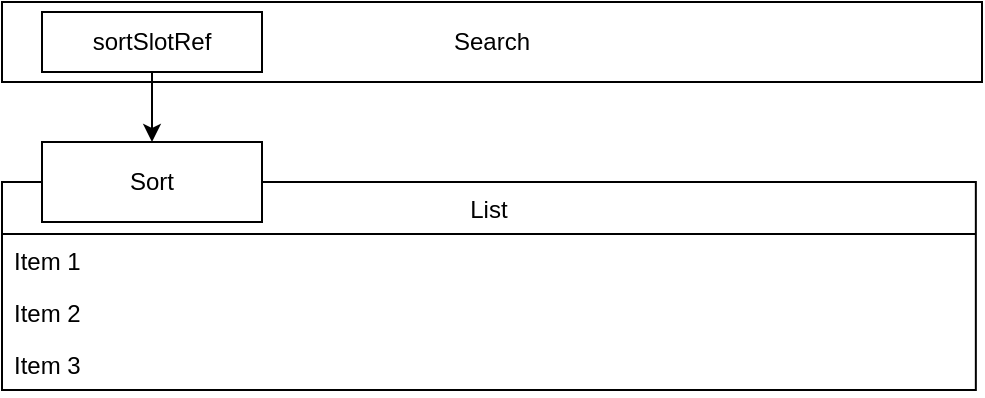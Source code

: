 <mxfile version="14.7.6" type="github" pages="2">
  <diagram id="vQMAPt3HXU0qD0LTm30a" name="Page-1">
    <mxGraphModel dx="1426" dy="867" grid="1" gridSize="10" guides="1" tooltips="1" connect="1" arrows="1" fold="1" page="1" pageScale="1" pageWidth="3300" pageHeight="2339" math="0" shadow="0">
      <root>
        <mxCell id="0" />
        <mxCell id="1" parent="0" />
        <mxCell id="uyaoq2cstAEAWZ1FQuzS-1" value="List" style="swimlane;fontStyle=0;childLayout=stackLayout;horizontal=1;startSize=26;horizontalStack=0;resizeParent=1;resizeParentMax=0;resizeLast=0;collapsible=1;marginBottom=0;" vertex="1" parent="1">
          <mxGeometry x="500" y="290" width="486.92" height="104" as="geometry" />
        </mxCell>
        <mxCell id="uyaoq2cstAEAWZ1FQuzS-2" value="Item 1" style="text;strokeColor=none;fillColor=none;align=left;verticalAlign=top;spacingLeft=4;spacingRight=4;overflow=hidden;rotatable=0;points=[[0,0.5],[1,0.5]];portConstraint=eastwest;" vertex="1" parent="uyaoq2cstAEAWZ1FQuzS-1">
          <mxGeometry y="26" width="486.92" height="26" as="geometry" />
        </mxCell>
        <mxCell id="uyaoq2cstAEAWZ1FQuzS-3" value="Item 2" style="text;strokeColor=none;fillColor=none;align=left;verticalAlign=top;spacingLeft=4;spacingRight=4;overflow=hidden;rotatable=0;points=[[0,0.5],[1,0.5]];portConstraint=eastwest;" vertex="1" parent="uyaoq2cstAEAWZ1FQuzS-1">
          <mxGeometry y="52" width="486.92" height="26" as="geometry" />
        </mxCell>
        <mxCell id="uyaoq2cstAEAWZ1FQuzS-4" value="Item 3" style="text;strokeColor=none;fillColor=none;align=left;verticalAlign=top;spacingLeft=4;spacingRight=4;overflow=hidden;rotatable=0;points=[[0,0.5],[1,0.5]];portConstraint=eastwest;" vertex="1" parent="uyaoq2cstAEAWZ1FQuzS-1">
          <mxGeometry y="78" width="486.92" height="26" as="geometry" />
        </mxCell>
        <mxCell id="uyaoq2cstAEAWZ1FQuzS-5" value="Sort" style="rounded=0;whiteSpace=wrap;html=1;" vertex="1" parent="1">
          <mxGeometry x="520" y="270" width="110" height="40" as="geometry" />
        </mxCell>
        <mxCell id="uyaoq2cstAEAWZ1FQuzS-6" value="Search" style="rounded=0;whiteSpace=wrap;html=1;" vertex="1" parent="1">
          <mxGeometry x="500" y="200" width="490" height="40" as="geometry" />
        </mxCell>
        <mxCell id="uyaoq2cstAEAWZ1FQuzS-12" value="" style="edgeStyle=orthogonalEdgeStyle;rounded=0;orthogonalLoop=1;jettySize=auto;html=1;" edge="1" parent="1" source="uyaoq2cstAEAWZ1FQuzS-8" target="uyaoq2cstAEAWZ1FQuzS-5">
          <mxGeometry relative="1" as="geometry" />
        </mxCell>
        <mxCell id="uyaoq2cstAEAWZ1FQuzS-8" value="sortSlotRef" style="rounded=0;whiteSpace=wrap;html=1;" vertex="1" parent="1">
          <mxGeometry x="520" y="205" width="110" height="30" as="geometry" />
        </mxCell>
      </root>
    </mxGraphModel>
  </diagram>
  <diagram id="cBrBOxV3FF76K7Hxo6wP" name="Page-2">
    <mxGraphModel dx="1426" dy="867" grid="1" gridSize="10" guides="1" tooltips="1" connect="1" arrows="1" fold="1" page="1" pageScale="1" pageWidth="3300" pageHeight="2339" math="0" shadow="0">
      <root>
        <mxCell id="C7Jw2aIH8M8P5DEU-sjx-0" />
        <mxCell id="C7Jw2aIH8M8P5DEU-sjx-1" parent="C7Jw2aIH8M8P5DEU-sjx-0" />
        <mxCell id="C7Jw2aIH8M8P5DEU-sjx-7" value="" style="edgeStyle=orthogonalEdgeStyle;rounded=0;orthogonalLoop=1;jettySize=auto;html=1;" edge="1" parent="C7Jw2aIH8M8P5DEU-sjx-1" target="C7Jw2aIH8M8P5DEU-sjx-6">
          <mxGeometry relative="1" as="geometry">
            <mxPoint x="1533.75" y="450" as="sourcePoint" />
          </mxGeometry>
        </mxCell>
        <mxCell id="C7Jw2aIH8M8P5DEU-sjx-29" value="" style="edgeStyle=orthogonalEdgeStyle;rounded=0;orthogonalLoop=1;jettySize=auto;html=1;" edge="1" parent="C7Jw2aIH8M8P5DEU-sjx-1" source="C7Jw2aIH8M8P5DEU-sjx-3" target="C7Jw2aIH8M8P5DEU-sjx-28">
          <mxGeometry relative="1" as="geometry" />
        </mxCell>
        <mxCell id="C7Jw2aIH8M8P5DEU-sjx-3" value="Search组件开始渲染" style="strokeWidth=2;html=1;shape=mxgraph.flowchart.terminator;whiteSpace=wrap;" vertex="1" parent="C7Jw2aIH8M8P5DEU-sjx-1">
          <mxGeometry x="1120" y="290" width="140" height="50" as="geometry" />
        </mxCell>
        <mxCell id="C7Jw2aIH8M8P5DEU-sjx-15" value="" style="edgeStyle=orthogonalEdgeStyle;rounded=0;orthogonalLoop=1;jettySize=auto;html=1;" edge="1" parent="C7Jw2aIH8M8P5DEU-sjx-1" source="C7Jw2aIH8M8P5DEU-sjx-6" target="C7Jw2aIH8M8P5DEU-sjx-14">
          <mxGeometry relative="1" as="geometry" />
        </mxCell>
        <mxCell id="C7Jw2aIH8M8P5DEU-sjx-38" value="" style="edgeStyle=orthogonalEdgeStyle;rounded=0;orthogonalLoop=1;jettySize=auto;html=1;" edge="1" parent="C7Jw2aIH8M8P5DEU-sjx-1" source="C7Jw2aIH8M8P5DEU-sjx-6" target="C7Jw2aIH8M8P5DEU-sjx-37">
          <mxGeometry relative="1" as="geometry" />
        </mxCell>
        <mxCell id="C7Jw2aIH8M8P5DEU-sjx-6" value="sortSlot?.current?" style="rhombus;whiteSpace=wrap;html=1;strokeWidth=2;" vertex="1" parent="C7Jw2aIH8M8P5DEU-sjx-1">
          <mxGeometry x="1450" y="500" width="167.5" height="80" as="geometry" />
        </mxCell>
        <mxCell id="C7Jw2aIH8M8P5DEU-sjx-19" value="" style="edgeStyle=orthogonalEdgeStyle;rounded=0;orthogonalLoop=1;jettySize=auto;html=1;" edge="1" parent="C7Jw2aIH8M8P5DEU-sjx-1" source="C7Jw2aIH8M8P5DEU-sjx-10" target="C7Jw2aIH8M8P5DEU-sjx-18">
          <mxGeometry relative="1" as="geometry" />
        </mxCell>
        <mxCell id="C7Jw2aIH8M8P5DEU-sjx-10" value="List 组件开始渲染" style="strokeWidth=2;html=1;shape=mxgraph.flowchart.terminator;whiteSpace=wrap;" vertex="1" parent="C7Jw2aIH8M8P5DEU-sjx-1">
          <mxGeometry x="1463.75" y="180" width="140" height="50" as="geometry" />
        </mxCell>
        <mxCell id="C7Jw2aIH8M8P5DEU-sjx-13" value="是" style="text;html=1;align=center;verticalAlign=middle;resizable=0;points=[];autosize=1;strokeColor=none;" vertex="1" parent="C7Jw2aIH8M8P5DEU-sjx-1">
          <mxGeometry x="1538.75" y="600" width="30" height="20" as="geometry" />
        </mxCell>
        <mxCell id="C7Jw2aIH8M8P5DEU-sjx-14" value="轮询等待" style="whiteSpace=wrap;html=1;strokeWidth=2;" vertex="1" parent="C7Jw2aIH8M8P5DEU-sjx-1">
          <mxGeometry x="1721.25" y="510" width="120" height="60" as="geometry" />
        </mxCell>
        <mxCell id="C7Jw2aIH8M8P5DEU-sjx-16" value="否" style="text;html=1;align=center;verticalAlign=middle;resizable=0;points=[];autosize=1;strokeColor=none;" vertex="1" parent="C7Jw2aIH8M8P5DEU-sjx-1">
          <mxGeometry x="1663.75" y="510" width="30" height="20" as="geometry" />
        </mxCell>
        <mxCell id="C7Jw2aIH8M8P5DEU-sjx-22" value="" style="edgeStyle=orthogonalEdgeStyle;rounded=0;orthogonalLoop=1;jettySize=auto;html=1;" edge="1" parent="C7Jw2aIH8M8P5DEU-sjx-1" source="C7Jw2aIH8M8P5DEU-sjx-18" target="C7Jw2aIH8M8P5DEU-sjx-21">
          <mxGeometry relative="1" as="geometry" />
        </mxCell>
        <mxCell id="C7Jw2aIH8M8P5DEU-sjx-27" value="" style="edgeStyle=orthogonalEdgeStyle;rounded=0;orthogonalLoop=1;jettySize=auto;html=1;" edge="1" parent="C7Jw2aIH8M8P5DEU-sjx-1" source="C7Jw2aIH8M8P5DEU-sjx-18" target="C7Jw2aIH8M8P5DEU-sjx-26">
          <mxGeometry relative="1" as="geometry" />
        </mxCell>
        <mxCell id="C7Jw2aIH8M8P5DEU-sjx-18" value="Sort条件有值" style="rhombus;whiteSpace=wrap;html=1;strokeWidth=2;" vertex="1" parent="C7Jw2aIH8M8P5DEU-sjx-1">
          <mxGeometry x="1463.75" y="270" width="140" height="80" as="geometry" />
        </mxCell>
        <mxCell id="C7Jw2aIH8M8P5DEU-sjx-21" value="Sort 组件不渲染" style="ellipse;whiteSpace=wrap;html=1;strokeWidth=2;" vertex="1" parent="C7Jw2aIH8M8P5DEU-sjx-1">
          <mxGeometry x="1693.75" y="280" width="120" height="60" as="geometry" />
        </mxCell>
        <mxCell id="C7Jw2aIH8M8P5DEU-sjx-23" value="否" style="text;html=1;align=center;verticalAlign=middle;resizable=0;points=[];autosize=1;strokeColor=none;" vertex="1" parent="C7Jw2aIH8M8P5DEU-sjx-1">
          <mxGeometry x="1643.75" y="280" width="30" height="20" as="geometry" />
        </mxCell>
        <mxCell id="C7Jw2aIH8M8P5DEU-sjx-24" value="是" style="text;html=1;align=center;verticalAlign=middle;resizable=0;points=[];autosize=1;strokeColor=none;" vertex="1" parent="C7Jw2aIH8M8P5DEU-sjx-1">
          <mxGeometry x="1553.75" y="370" width="30" height="20" as="geometry" />
        </mxCell>
        <mxCell id="C7Jw2aIH8M8P5DEU-sjx-26" value="&lt;span&gt;Sort 组件开始渲染&lt;/span&gt;" style="whiteSpace=wrap;html=1;strokeWidth=2;" vertex="1" parent="C7Jw2aIH8M8P5DEU-sjx-1">
          <mxGeometry x="1473.75" y="390" width="120" height="60" as="geometry" />
        </mxCell>
        <mxCell id="C7Jw2aIH8M8P5DEU-sjx-31" value="" style="edgeStyle=orthogonalEdgeStyle;rounded=0;orthogonalLoop=1;jettySize=auto;html=1;" edge="1" parent="C7Jw2aIH8M8P5DEU-sjx-1" source="C7Jw2aIH8M8P5DEU-sjx-28" target="C7Jw2aIH8M8P5DEU-sjx-30">
          <mxGeometry relative="1" as="geometry" />
        </mxCell>
        <mxCell id="C7Jw2aIH8M8P5DEU-sjx-43" value="" style="edgeStyle=orthogonalEdgeStyle;rounded=0;orthogonalLoop=1;jettySize=auto;html=1;" edge="1" parent="C7Jw2aIH8M8P5DEU-sjx-1" source="C7Jw2aIH8M8P5DEU-sjx-28">
          <mxGeometry relative="1" as="geometry">
            <mxPoint x="1530" y="620" as="targetPoint" />
            <Array as="points">
              <mxPoint x="1370" y="420" />
              <mxPoint x="1370" y="620" />
            </Array>
          </mxGeometry>
        </mxCell>
        <mxCell id="C7Jw2aIH8M8P5DEU-sjx-28" value="设置SortSlot 属性 filter = n" style="whiteSpace=wrap;html=1;strokeWidth=2;" vertex="1" parent="C7Jw2aIH8M8P5DEU-sjx-1">
          <mxGeometry x="1130" y="390" width="120" height="60" as="geometry" />
        </mxCell>
        <mxCell id="C7Jw2aIH8M8P5DEU-sjx-34" value="" style="edgeStyle=orthogonalEdgeStyle;rounded=0;orthogonalLoop=1;jettySize=auto;html=1;" edge="1" parent="C7Jw2aIH8M8P5DEU-sjx-1" source="C7Jw2aIH8M8P5DEU-sjx-30" target="C7Jw2aIH8M8P5DEU-sjx-33">
          <mxGeometry relative="1" as="geometry" />
        </mxCell>
        <mxCell id="C7Jw2aIH8M8P5DEU-sjx-30" value="&lt;pre style=&quot;margin-top: 10px ; margin-bottom: 0px ; color: rgb(23 , 43 , 77) ; font-size: 14px ; text-align: left&quot;&gt;监听sortSlot.current&lt;/pre&gt;&lt;pre style=&quot;margin-top: 10px ; margin-bottom: 0px ; color: rgb(23 , 43 , 77) ; font-size: 14px ; text-align: left&quot;&gt;DOMAttrModified&lt;/pre&gt;" style="whiteSpace=wrap;html=1;strokeWidth=2;" vertex="1" parent="C7Jw2aIH8M8P5DEU-sjx-1">
          <mxGeometry x="1090" y="510" width="200" height="80" as="geometry" />
        </mxCell>
        <mxCell id="C7Jw2aIH8M8P5DEU-sjx-90" value="" style="edgeStyle=orthogonalEdgeStyle;rounded=0;orthogonalLoop=1;jettySize=auto;html=1;" edge="1" parent="C7Jw2aIH8M8P5DEU-sjx-1" source="C7Jw2aIH8M8P5DEU-sjx-33" target="C7Jw2aIH8M8P5DEU-sjx-81">
          <mxGeometry relative="1" as="geometry" />
        </mxCell>
        <mxCell id="C7Jw2aIH8M8P5DEU-sjx-33" value="&lt;span&gt;sortSlot.current 属性&lt;br&gt;sort 被修改且为number类型&lt;br&gt;&lt;/span&gt;" style="whiteSpace=wrap;html=1;strokeWidth=2;" vertex="1" parent="C7Jw2aIH8M8P5DEU-sjx-1">
          <mxGeometry x="1130" y="650" width="120" height="60" as="geometry" />
        </mxCell>
        <mxCell id="C7Jw2aIH8M8P5DEU-sjx-41" value="" style="edgeStyle=orthogonalEdgeStyle;rounded=0;orthogonalLoop=1;jettySize=auto;html=1;entryX=1;entryY=0.5;entryDx=0;entryDy=0;" edge="1" parent="C7Jw2aIH8M8P5DEU-sjx-1" source="C7Jw2aIH8M8P5DEU-sjx-37" target="C7Jw2aIH8M8P5DEU-sjx-33">
          <mxGeometry relative="1" as="geometry">
            <mxPoint x="710" y="680" as="targetPoint" />
          </mxGeometry>
        </mxCell>
        <mxCell id="C7Jw2aIH8M8P5DEU-sjx-46" value="" style="edgeStyle=orthogonalEdgeStyle;rounded=0;orthogonalLoop=1;jettySize=auto;html=1;" edge="1" parent="C7Jw2aIH8M8P5DEU-sjx-1" source="C7Jw2aIH8M8P5DEU-sjx-37" target="C7Jw2aIH8M8P5DEU-sjx-45">
          <mxGeometry relative="1" as="geometry" />
        </mxCell>
        <mxCell id="C7Jw2aIH8M8P5DEU-sjx-37" value="&lt;span style=&quot;color: rgb(0 , 0 , 0) ; font-family: &amp;#34;helvetica&amp;#34; ; font-size: 12px ; font-style: normal ; font-weight: 400 ; letter-spacing: normal ; text-align: center ; text-indent: 0px ; text-transform: none ; word-spacing: 0px ; background-color: rgb(248 , 249 , 250) ; display: inline ; float: none&quot;&gt;设置SortSlot 属性&lt;br&gt;sort = n&lt;/span&gt;" style="whiteSpace=wrap;html=1;strokeWidth=2;" vertex="1" parent="C7Jw2aIH8M8P5DEU-sjx-1">
          <mxGeometry x="1473.75" y="650" width="120" height="60" as="geometry" />
        </mxCell>
        <mxCell id="C7Jw2aIH8M8P5DEU-sjx-48" value="" style="edgeStyle=orthogonalEdgeStyle;rounded=0;orthogonalLoop=1;jettySize=auto;html=1;" edge="1" parent="C7Jw2aIH8M8P5DEU-sjx-1" source="C7Jw2aIH8M8P5DEU-sjx-45" target="C7Jw2aIH8M8P5DEU-sjx-47">
          <mxGeometry relative="1" as="geometry" />
        </mxCell>
        <mxCell id="C7Jw2aIH8M8P5DEU-sjx-45" value="&lt;font face=&quot;helvetica&quot;&gt;拿取&lt;/font&gt;sortSlot.current 属性&amp;nbsp;&lt;font face=&quot;helvetica&quot;&gt;fiter&lt;/font&gt;" style="whiteSpace=wrap;html=1;strokeWidth=2;" vertex="1" parent="C7Jw2aIH8M8P5DEU-sjx-1">
          <mxGeometry x="1473.75" y="790" width="120" height="60" as="geometry" />
        </mxCell>
        <mxCell id="C7Jw2aIH8M8P5DEU-sjx-50" value="" style="edgeStyle=orthogonalEdgeStyle;rounded=0;orthogonalLoop=1;jettySize=auto;html=1;" edge="1" parent="C7Jw2aIH8M8P5DEU-sjx-1" source="C7Jw2aIH8M8P5DEU-sjx-47" target="C7Jw2aIH8M8P5DEU-sjx-49">
          <mxGeometry relative="1" as="geometry" />
        </mxCell>
        <mxCell id="C7Jw2aIH8M8P5DEU-sjx-60" value="是" style="edgeLabel;html=1;align=center;verticalAlign=middle;resizable=0;points=[];" vertex="1" connectable="0" parent="C7Jw2aIH8M8P5DEU-sjx-50">
          <mxGeometry x="-0.28" y="2" relative="1" as="geometry">
            <mxPoint as="offset" />
          </mxGeometry>
        </mxCell>
        <mxCell id="C7Jw2aIH8M8P5DEU-sjx-55" value="" style="edgeStyle=orthogonalEdgeStyle;rounded=0;orthogonalLoop=1;jettySize=auto;html=1;" edge="1" parent="C7Jw2aIH8M8P5DEU-sjx-1" source="C7Jw2aIH8M8P5DEU-sjx-47" target="C7Jw2aIH8M8P5DEU-sjx-54">
          <mxGeometry relative="1" as="geometry" />
        </mxCell>
        <mxCell id="C7Jw2aIH8M8P5DEU-sjx-61" value="否" style="edgeLabel;html=1;align=center;verticalAlign=middle;resizable=0;points=[];" vertex="1" connectable="0" parent="C7Jw2aIH8M8P5DEU-sjx-55">
          <mxGeometry x="-0.125" relative="1" as="geometry">
            <mxPoint as="offset" />
          </mxGeometry>
        </mxCell>
        <mxCell id="C7Jw2aIH8M8P5DEU-sjx-47" value="filter &amp;gt; 0" style="rhombus;whiteSpace=wrap;html=1;strokeWidth=2;" vertex="1" parent="C7Jw2aIH8M8P5DEU-sjx-1">
          <mxGeometry x="1493.75" y="890" width="80" height="60" as="geometry" />
        </mxCell>
        <mxCell id="C7Jw2aIH8M8P5DEU-sjx-93" value="" style="edgeStyle=orthogonalEdgeStyle;rounded=0;orthogonalLoop=1;jettySize=auto;html=1;" edge="1" parent="C7Jw2aIH8M8P5DEU-sjx-1" source="C7Jw2aIH8M8P5DEU-sjx-49" target="C7Jw2aIH8M8P5DEU-sjx-91">
          <mxGeometry relative="1" as="geometry" />
        </mxCell>
        <mxCell id="C7Jw2aIH8M8P5DEU-sjx-49" value="渲染一个&lt;br&gt;排序下拉弹层按钮&lt;br&gt;“排序”" style="whiteSpace=wrap;html=1;strokeWidth=2;" vertex="1" parent="C7Jw2aIH8M8P5DEU-sjx-1">
          <mxGeometry x="1473.75" y="1050" width="120" height="60" as="geometry" />
        </mxCell>
        <mxCell id="C7Jw2aIH8M8P5DEU-sjx-57" value="" style="edgeStyle=orthogonalEdgeStyle;rounded=0;orthogonalLoop=1;jettySize=auto;html=1;" edge="1" parent="C7Jw2aIH8M8P5DEU-sjx-1" source="C7Jw2aIH8M8P5DEU-sjx-54" target="C7Jw2aIH8M8P5DEU-sjx-56">
          <mxGeometry relative="1" as="geometry" />
        </mxCell>
        <mxCell id="C7Jw2aIH8M8P5DEU-sjx-62" value="是" style="edgeLabel;html=1;align=center;verticalAlign=middle;resizable=0;points=[];" vertex="1" connectable="0" parent="C7Jw2aIH8M8P5DEU-sjx-57">
          <mxGeometry x="-0.244" y="2" relative="1" as="geometry">
            <mxPoint as="offset" />
          </mxGeometry>
        </mxCell>
        <mxCell id="C7Jw2aIH8M8P5DEU-sjx-59" value="" style="edgeStyle=orthogonalEdgeStyle;rounded=0;orthogonalLoop=1;jettySize=auto;html=1;" edge="1" parent="C7Jw2aIH8M8P5DEU-sjx-1" source="C7Jw2aIH8M8P5DEU-sjx-54" target="C7Jw2aIH8M8P5DEU-sjx-58">
          <mxGeometry relative="1" as="geometry" />
        </mxCell>
        <mxCell id="C7Jw2aIH8M8P5DEU-sjx-63" value="否" style="edgeLabel;html=1;align=center;verticalAlign=middle;resizable=0;points=[];" vertex="1" connectable="0" parent="C7Jw2aIH8M8P5DEU-sjx-59">
          <mxGeometry x="-0.114" relative="1" as="geometry">
            <mxPoint as="offset" />
          </mxGeometry>
        </mxCell>
        <mxCell id="C7Jw2aIH8M8P5DEU-sjx-54" value="sort &amp;gt; 3" style="rhombus;whiteSpace=wrap;html=1;strokeWidth=2;" vertex="1" parent="C7Jw2aIH8M8P5DEU-sjx-1">
          <mxGeometry x="1653.75" y="880" width="100" height="80" as="geometry" />
        </mxCell>
        <mxCell id="C7Jw2aIH8M8P5DEU-sjx-92" value="" style="edgeStyle=orthogonalEdgeStyle;rounded=0;orthogonalLoop=1;jettySize=auto;html=1;" edge="1" parent="C7Jw2aIH8M8P5DEU-sjx-1" source="C7Jw2aIH8M8P5DEU-sjx-56" target="C7Jw2aIH8M8P5DEU-sjx-91">
          <mxGeometry relative="1" as="geometry" />
        </mxCell>
        <mxCell id="C7Jw2aIH8M8P5DEU-sjx-56" value="渲染三个字段，右侧下拉弹层按钮&lt;br&gt;“更多排序”" style="whiteSpace=wrap;html=1;strokeWidth=2;" vertex="1" parent="C7Jw2aIH8M8P5DEU-sjx-1">
          <mxGeometry x="1643.75" y="1050" width="120" height="60" as="geometry" />
        </mxCell>
        <mxCell id="C7Jw2aIH8M8P5DEU-sjx-58" value="默认排序、排序1、2、3" style="whiteSpace=wrap;html=1;strokeWidth=2;" vertex="1" parent="C7Jw2aIH8M8P5DEU-sjx-1">
          <mxGeometry x="1823.75" y="890" width="170" height="60" as="geometry" />
        </mxCell>
        <mxCell id="C7Jw2aIH8M8P5DEU-sjx-77" value="" style="edgeStyle=orthogonalEdgeStyle;rounded=0;orthogonalLoop=1;jettySize=auto;html=1;" edge="1" source="C7Jw2aIH8M8P5DEU-sjx-81" target="C7Jw2aIH8M8P5DEU-sjx-82" parent="C7Jw2aIH8M8P5DEU-sjx-1">
          <mxGeometry relative="1" as="geometry" />
        </mxCell>
        <mxCell id="C7Jw2aIH8M8P5DEU-sjx-78" value="是" style="edgeLabel;html=1;align=center;verticalAlign=middle;resizable=0;points=[];" vertex="1" connectable="0" parent="C7Jw2aIH8M8P5DEU-sjx-77">
          <mxGeometry x="-0.28" y="2" relative="1" as="geometry">
            <mxPoint as="offset" />
          </mxGeometry>
        </mxCell>
        <mxCell id="C7Jw2aIH8M8P5DEU-sjx-79" value="" style="edgeStyle=orthogonalEdgeStyle;rounded=0;orthogonalLoop=1;jettySize=auto;html=1;" edge="1" source="C7Jw2aIH8M8P5DEU-sjx-81" parent="C7Jw2aIH8M8P5DEU-sjx-1">
          <mxGeometry relative="1" as="geometry">
            <mxPoint x="1310" y="820" as="targetPoint" />
          </mxGeometry>
        </mxCell>
        <mxCell id="C7Jw2aIH8M8P5DEU-sjx-80" value="否" style="edgeLabel;html=1;align=center;verticalAlign=middle;resizable=0;points=[];" vertex="1" connectable="0" parent="C7Jw2aIH8M8P5DEU-sjx-79">
          <mxGeometry x="-0.125" relative="1" as="geometry">
            <mxPoint as="offset" />
          </mxGeometry>
        </mxCell>
        <mxCell id="C7Jw2aIH8M8P5DEU-sjx-81" value="sort &amp;gt; 0" style="rhombus;whiteSpace=wrap;html=1;strokeWidth=2;" vertex="1" parent="C7Jw2aIH8M8P5DEU-sjx-1">
          <mxGeometry x="1150" y="790" width="80" height="60" as="geometry" />
        </mxCell>
        <mxCell id="C7Jw2aIH8M8P5DEU-sjx-82" value="比以前少直接展示一个搜索字段" style="whiteSpace=wrap;html=1;strokeWidth=2;" vertex="1" parent="C7Jw2aIH8M8P5DEU-sjx-1">
          <mxGeometry x="1130" y="950" width="120" height="60" as="geometry" />
        </mxCell>
        <mxCell id="C7Jw2aIH8M8P5DEU-sjx-89" value="默认展示" style="whiteSpace=wrap;html=1;strokeWidth=2;" vertex="1" parent="C7Jw2aIH8M8P5DEU-sjx-1">
          <mxGeometry x="1310" y="790" width="100" height="60" as="geometry" />
        </mxCell>
        <mxCell id="C7Jw2aIH8M8P5DEU-sjx-91" value="渲染排序弹层菜单&lt;br&gt;&lt;br&gt;默认排序&lt;br&gt;其它排序字段&lt;br&gt;。。。" style="whiteSpace=wrap;html=1;strokeWidth=2;" vertex="1" parent="C7Jw2aIH8M8P5DEU-sjx-1">
          <mxGeometry x="1553.75" y="1180" width="120" height="110" as="geometry" />
        </mxCell>
      </root>
    </mxGraphModel>
  </diagram>
</mxfile>
